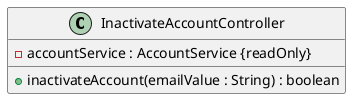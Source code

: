 @startuml
'Attribute syntax: <visibility> <name> : <type> <multiplicity> = <default>
'Method syntax: <visibility> <name (parameter-list)> : <return-type> - For simplicity the type of the parameter-list is not specified

class InactivateAccountController {
    - accountService : AccountService {readOnly}

    +inactivateAccount(emailValue : String) : boolean
}

@enduml